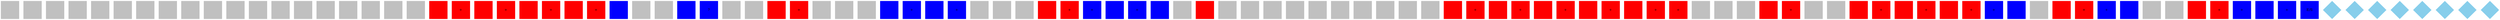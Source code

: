 digraph G{
graph [ overlap=true];
edge[weight=0.1];
node [shape=record];
"nodeM_0.0_-1.0"[width=1.0,height=1.0,style=filled, color = gray,pos="0.0,-1.0!",label = " "];
"nodeM_1.0_0.0"[width=1.0,height=1.0,style=filled, color = gray,pos="1.0,0.0!",label = " "];
"nodeM_-1.0_0.0"[width=1.0,height=1.0,style=filled, color = gray,pos="-1.0,0.0!",label = " "];
"nodeM_1.0_2.0"[width=1.0,height=1.0,style=filled, color = gray,pos="1.0,2.0!",label = " "];
"nodeM_-1.0_2.0"[width=1.0,height=1.0,style=filled, color = gray,pos="-1.0,2.0!",label = " "];
"nodeM_-1.0_4.0"[width=1.0,height=1.0,style=filled, color = gray,pos="-1.0,4.0!",label = " "];
"nodeM_-1.0_6.0"[width=1.0,height=1.0,style=filled, color = gray,pos="-1.0,6.0!",label = " "];
"nodeM_-1.0_8.0"[width=1.0,height=1.0,style=filled, color = gray,pos="-1.0,8.0!",label = " "];
"nodeM_1.0_10.0"[width=1.0,height=1.0,style=filled, color = gray,pos="1.0,10.0!",label = " "];
"nodeM_-1.0_10.0"[width=1.0,height=1.0,style=filled, color = gray,pos="-1.0,10.0!",label = " "];
"nodeM_1.0_14.0"[width=1.0,height=1.0,style=filled, color = gray,pos="1.0,14.0!",label = " "];
"nodeM_-1.0_14.0"[width=1.0,height=1.0,style=filled, color = gray,pos="-1.0,14.0!",label = " "];
"nodeM_1.0_16.0"[width=1.0,height=1.0,style=filled, color = gray,pos="1.0,16.0!",label = " "];
"nodeM_-1.0_16.0"[width=1.0,height=1.0,style=filled, color = gray,pos="-1.0,16.0!",label = " "];
"nodeM_1.0_18.0"[width=1.0,height=1.0,style=filled, color = gray,pos="1.0,18.0!",label = " "];
"nodeM_-1.0_18.0"[width=1.0,height=1.0,style=filled, color = gray,pos="-1.0,18.0!",label = " "];
"nodeM_0.0_21.0"[width=1.0,height=1.0,style=filled, color = gray,pos="0.0,21.0!",label = " "];
"nodeM_1.0_20.0"[width=1.0,height=1.0,style=filled, color = gray,pos="1.0,20.0!",label = " "];
"nodeM_-1.0_20.0"[width=1.0,height=1.0,style=filled, color = gray,pos="-1.0,20.0!",label = " "];
"nodeM_0.0_19.0"[width=1.0,height=1.0,style=filled, color = red,pos="0.0,19.0!",label = " "];
node_10_2_9_2_8_2_7_2_6_2_5_2_4_2_3_2_2_2_1_2_0_0_[width=1.0,height=1.0,style=filled, color = red,pos="0.0,20.0!",label = "+"];
"nodeM_0.0_17.0"[width=1.0,height=1.0,style=filled, color = red,pos="0.0,17.0!",label = " "];
node_9_2_8_2_7_2_6_2_5_2_4_2_3_2_2_2_1_2_0_0_[width=1.0,height=1.0,style=filled, color = red,pos="0.0,18.0!",label = "+"];
"nodeM_0.0_15.0"[width=1.0,height=1.0,style=filled, color = red,pos="0.0,15.0!",label = " "];
node_8_2_7_2_6_2_5_2_4_2_3_2_2_2_1_2_0_0_[width=1.0,height=1.0,style=filled, color = red,pos="0.0,16.0!",label = "+"];
"nodeM_0.0_13.0"[width=1.0,height=1.0,style=filled, color = red,pos="0.0,13.0!",label = " "];
node_7_2_6_2_5_2_4_2_3_2_2_2_1_2_0_0_[width=1.0,height=1.0,style=filled, color = red,pos="0.0,14.0!",label = "+"];
"nodeM_0.0_11.0"[width=1.0,height=1.0,style=filled, color = blue,pos="0.0,11.0!",label = " "];
"nodeM_2.0_15.0"[width=1.0,height=1.0,style=filled, color = gray,pos="2.0,15.0!",label = " "];
"nodeM_3.0_14.0"[width=1.0,height=1.0,style=filled, color = gray,pos="3.0,14.0!",label = " "];
"nodeM_1.0_14.0"[width=1.0,height=1.0,style=filled, color = gray,pos="1.0,14.0!",label = " "];
"nodeM_2.0_13.0"[width=1.0,height=1.0,style=filled, color = blue,pos="2.0,13.0!",label = " "];
node_8_2_7_4_6_2_5_2_4_2_3_2_2_2_1_2_0_0_[width=1.0,height=1.0,style=filled, color = blue,pos="2.0,14.0!",label = "?"];
"nodeM_2.0_9.0"[width=1.0,height=1.0,style=filled, color = gray,pos="2.0,9.0!",label = " "];
"nodeM_3.0_10.0"[width=1.0,height=1.0,style=filled, color = gray,pos="3.0,10.0!",label = " "];
"nodeM_1.0_10.0"[width=1.0,height=1.0,style=filled, color = gray,pos="1.0,10.0!",label = " "];
"nodeM_2.0_11.0"[width=1.0,height=1.0,style=filled, color = red,pos="2.0,11.0!",label = " "];
node_8_1_7_4_6_2_5_2_4_2_3_2_2_2_1_2_0_0_[width=1.0,height=1.0,style=filled, color = red,pos="2.0,10.0!",label = "+"];
"nodeM_4.0_13.0"[width=1.0,height=1.0,style=filled, color = gray,pos="4.0,13.0!",label = " "];
"nodeM_4.0_11.0"[width=1.0,height=1.0,style=filled, color = gray,pos="4.0,11.0!",label = " "];
"nodeM_5.0_12.0"[width=1.0,height=1.0,style=filled, color = gray,pos="5.0,12.0!",label = " "];
"nodeM_3.0_12.0"[width=1.0,height=1.0,style=filled, color = blue,pos="3.0,12.0!",label = " "];
node_8_4_7_4_6_2_5_2_4_2_3_2_2_2_1_2_0_0_[width=1.0,height=1.0,style=filled, color = blue,pos="4.0,12.0!",label = "+"];
"nodeM_1.0_12.0"[width=1.0,height=1.0,style=filled, color = blue,pos="1.0,12.0!",label = " "];
node_7_4_6_2_5_2_4_2_3_2_2_2_1_2_0_0_[width=1.0,height=1.0,style=filled, color = blue,pos="2.0,12.0!",label = "+"];
"nodeM_-2.0_13.0"[width=1.0,height=1.0,style=filled, color = gray,pos="-2.0,13.0!",label = " "];
"nodeM_-2.0_11.0"[width=1.0,height=1.0,style=filled, color = gray,pos="-2.0,11.0!",label = " "];
"nodeM_-3.0_12.0"[width=1.0,height=1.0,style=filled, color = gray,pos="-3.0,12.0!",label = " "];
"nodeM_-1.0_12.0"[width=1.0,height=1.0,style=filled, color = red,pos="-1.0,12.0!",label = " "];
node_7_3_6_2_5_2_4_2_3_2_2_2_1_2_0_0_[width=1.0,height=1.0,style=filled, color = red,pos="-2.0,12.0!",label = "+"];
node_6_2_5_2_4_2_3_2_2_2_1_2_0_0_[width=1.0,height=1.0,style=filled, color = blue,pos="0.0,12.0!",label = "+"];
"nodeM_0.0_9.0"[width=1.0,height=1.0,style=filled, color = blue,pos="0.0,9.0!",label = " "];
node_5_2_4_2_3_2_2_2_1_2_0_0_[width=1.0,height=1.0,style=filled, color = blue,pos="0.0,10.0!",label = "+"];
"nodeM_0.0_7.0"[width=1.0,height=1.0,style=filled, color = blue,pos="0.0,7.0!",label = " "];
"nodeM_2.0_9.0"[width=1.0,height=1.0,style=filled, color = gray,pos="2.0,9.0!",label = " "];
"nodeM_2.0_7.0"[width=1.0,height=1.0,style=filled, color = gray,pos="2.0,7.0!",label = " "];
"nodeM_4.0_11.0"[width=1.0,height=1.0,style=filled, color = gray,pos="4.0,11.0!",label = " "];
"nodeM_3.0_10.0"[width=1.0,height=1.0,style=filled, color = gray,pos="3.0,10.0!",label = " "];
"nodeM_4.0_9.0"[width=1.0,height=1.0,style=filled, color = red,pos="4.0,9.0!",label = " "];
"nodeM_6.0_9.0"[width=1.0,height=1.0,style=filled, color = gray,pos="6.0,9.0!",label = " "];
"nodeM_7.0_10.0"[width=1.0,height=1.0,style=filled, color = gray,pos="7.0,10.0!",label = " "];
"nodeM_7.0_12.0"[width=1.0,height=1.0,style=filled, color = gray,pos="7.0,12.0!",label = " "];
"nodeM_5.0_12.0"[width=1.0,height=1.0,style=filled, color = gray,pos="5.0,12.0!",label = " "];
"nodeM_7.0_14.0"[width=1.0,height=1.0,style=filled, color = gray,pos="7.0,14.0!",label = " "];
"nodeM_5.0_14.0"[width=1.0,height=1.0,style=filled, color = gray,pos="5.0,14.0!",label = " "];
"nodeM_7.0_16.0"[width=1.0,height=1.0,style=filled, color = gray,pos="7.0,16.0!",label = " "];
"nodeM_5.0_16.0"[width=1.0,height=1.0,style=filled, color = gray,pos="5.0,16.0!",label = " "];
"nodeM_6.0_19.0"[width=1.0,height=1.0,style=filled, color = gray,pos="6.0,19.0!",label = " "];
"nodeM_7.0_18.0"[width=1.0,height=1.0,style=filled, color = gray,pos="7.0,18.0!",label = " "];
"nodeM_5.0_18.0"[width=1.0,height=1.0,style=filled, color = gray,pos="5.0,18.0!",label = " "];
"nodeM_6.0_17.0"[width=1.0,height=1.0,style=filled, color = red,pos="6.0,17.0!",label = " "];
node_12_2_11_2_10_2_9_2_8_4_7_2_6_4_5_4_4_2_3_2_2_2_1_2_0_0_[width=1.0,height=1.0,style=filled, color = red,pos="6.0,18.0!",label = "+"];
"nodeM_6.0_15.0"[width=1.0,height=1.0,style=filled, color = red,pos="6.0,15.0!",label = " "];
node_11_2_10_2_9_2_8_4_7_2_6_4_5_4_4_2_3_2_2_2_1_2_0_0_[width=1.0,height=1.0,style=filled, color = red,pos="6.0,16.0!",label = "+"];
"nodeM_6.0_13.0"[width=1.0,height=1.0,style=filled, color = red,pos="6.0,13.0!",label = " "];
node_10_2_9_2_8_4_7_2_6_4_5_4_4_2_3_2_2_2_1_2_0_0_[width=1.0,height=1.0,style=filled, color = red,pos="6.0,14.0!",label = "+"];
"nodeM_6.0_11.0"[width=1.0,height=1.0,style=filled, color = red,pos="6.0,11.0!",label = " "];
node_9_2_8_4_7_2_6_4_5_4_4_2_3_2_2_2_1_2_0_0_[width=1.0,height=1.0,style=filled, color = red,pos="6.0,12.0!",label = "+"];
"nodeM_5.0_10.0"[width=1.0,height=1.0,style=filled, color = red,pos="5.0,10.0!",label = " "];
node_8_4_7_2_6_4_5_4_4_2_3_2_2_2_1_2_0_0_[width=1.0,height=1.0,style=filled, color = red,pos="6.0,10.0!",label = "+"];
node_7_2_6_4_5_4_4_2_3_2_2_2_1_2_0_0_[width=1.0,height=1.0,style=filled, color = red,pos="4.0,10.0!",label = "+"];
"nodeM_4.0_5.0"[width=1.0,height=1.0,style=filled, color = gray,pos="4.0,5.0!",label = " "];
"nodeM_5.0_6.0"[width=1.0,height=1.0,style=filled, color = gray,pos="5.0,6.0!",label = " "];
"nodeM_3.0_6.0"[width=1.0,height=1.0,style=filled, color = gray,pos="3.0,6.0!",label = " "];
"nodeM_4.0_7.0"[width=1.0,height=1.0,style=filled, color = red,pos="4.0,7.0!",label = " "];
node_7_1_6_4_5_4_4_2_3_2_2_2_1_2_0_0_[width=1.0,height=1.0,style=filled, color = red,pos="4.0,6.0!",label = "+"];
"nodeM_6.0_9.0"[width=1.0,height=1.0,style=filled, color = gray,pos="6.0,9.0!",label = " "];
"nodeM_6.0_7.0"[width=1.0,height=1.0,style=filled, color = gray,pos="6.0,7.0!",label = " "];
"nodeM_7.0_8.0"[width=1.0,height=1.0,style=filled, color = gray,pos="7.0,8.0!",label = " "];
"nodeM_5.0_8.0"[width=1.0,height=1.0,style=filled, color = red,pos="5.0,8.0!",label = " "];
node_7_4_6_4_5_4_4_2_3_2_2_2_1_2_0_0_[width=1.0,height=1.0,style=filled, color = red,pos="6.0,8.0!",label = "+"];
"nodeM_3.0_8.0"[width=1.0,height=1.0,style=filled, color = red,pos="3.0,8.0!",label = " "];
node_6_4_5_4_4_2_3_2_2_2_1_2_0_0_[width=1.0,height=1.0,style=filled, color = red,pos="4.0,8.0!",label = "+"];
"nodeM_1.0_8.0"[width=1.0,height=1.0,style=filled, color = red,pos="1.0,8.0!",label = " "];
node_5_4_4_2_3_2_2_2_1_2_0_0_[width=1.0,height=1.0,style=filled, color = red,pos="2.0,8.0!",label = "+"];
node_4_2_3_2_2_2_1_2_0_0_[width=1.0,height=1.0,style=filled, color = blue,pos="0.0,8.0!",label = "+"];
"nodeM_0.0_5.0"[width=1.0,height=1.0,style=filled, color = blue,pos="0.0,5.0!",label = " "];
"nodeM_2.0_7.0"[width=1.0,height=1.0,style=filled, color = gray,pos="2.0,7.0!",label = " "];
"nodeM_2.0_5.0"[width=1.0,height=1.0,style=filled, color = gray,pos="2.0,5.0!",label = " "];
"nodeM_3.0_6.0"[width=1.0,height=1.0,style=filled, color = gray,pos="3.0,6.0!",label = " "];
"nodeM_1.0_6.0"[width=1.0,height=1.0,style=filled, color = red,pos="1.0,6.0!",label = " "];
node_4_4_3_2_2_2_1_2_0_0_[width=1.0,height=1.0,style=filled, color = red,pos="2.0,6.0!",label = "+"];
node_3_2_2_2_1_2_0_0_[width=1.0,height=1.0,style=filled, color = blue,pos="0.0,6.0!",label = "+"];
"nodeM_0.0_3.0"[width=1.0,height=1.0,style=filled, color = blue,pos="0.0,3.0!",label = " "];
"nodeM_2.0_5.0"[width=1.0,height=1.0,style=filled, color = gray,pos="2.0,5.0!",label = " "];
"nodeM_2.0_3.0"[width=1.0,height=1.0,style=filled, color = gray,pos="2.0,3.0!",label = " "];
"nodeM_3.0_4.0"[width=1.0,height=1.0,style=filled, color = gray,pos="3.0,4.0!",label = " "];
"nodeM_1.0_4.0"[width=1.0,height=1.0,style=filled, color = red,pos="1.0,4.0!",label = " "];
node_3_4_2_2_1_2_0_0_[width=1.0,height=1.0,style=filled, color = red,pos="2.0,4.0!",label = "+"];
node_2_2_1_2_0_0_[width=1.0,height=1.0,style=filled, color = blue,pos="0.0,4.0!",label = "+"];
"nodeM_0.0_1.0"[width=1.0,height=1.0,style=filled, color = blue,pos="0.0,1.0!",label = " "];
node_1_2_0_0_[width=1.0,height=1.0,style=filled, color = blue,pos="0.0,2.0!",label = "+"];
node_0_0_[width=1.0,height=1.0,style=filled, color = blue,pos="0.0,0.0!",label = "E/S"];
"nodeCamino_0.0_0.0"[width=1,height=1,shape=diamond,style=filled, color = skyblue,pos="0.0,0.0!",label = " "];
"nodeCamino_0.0_2.0"[width=1,height=1,shape=diamond,style=filled, color = skyblue,pos="0.0,2.0!",label = " "];
"nodeCamino_0.0_4.0"[width=1,height=1,shape=diamond,style=filled, color = skyblue,pos="0.0,4.0!",label = " "];
"nodeCamino_0.0_6.0"[width=1,height=1,shape=diamond,style=filled, color = skyblue,pos="0.0,6.0!",label = " "];
"nodeCamino_0.0_8.0"[width=1,height=1,shape=diamond,style=filled, color = skyblue,pos="0.0,8.0!",label = " "];
"nodeCamino_0.0_10.0"[width=1,height=1,shape=diamond,style=filled, color = skyblue,pos="0.0,10.0!",label = " "];
"nodeCamino_0.0_12.0"[width=1,height=1,shape=diamond,style=filled, color = skyblue,pos="0.0,12.0!",label = " "];
"nodeCamino_2.0_12.0"[width=1,height=1,shape=diamond,style=filled, color = skyblue,pos="2.0,12.0!",label = " "];
}